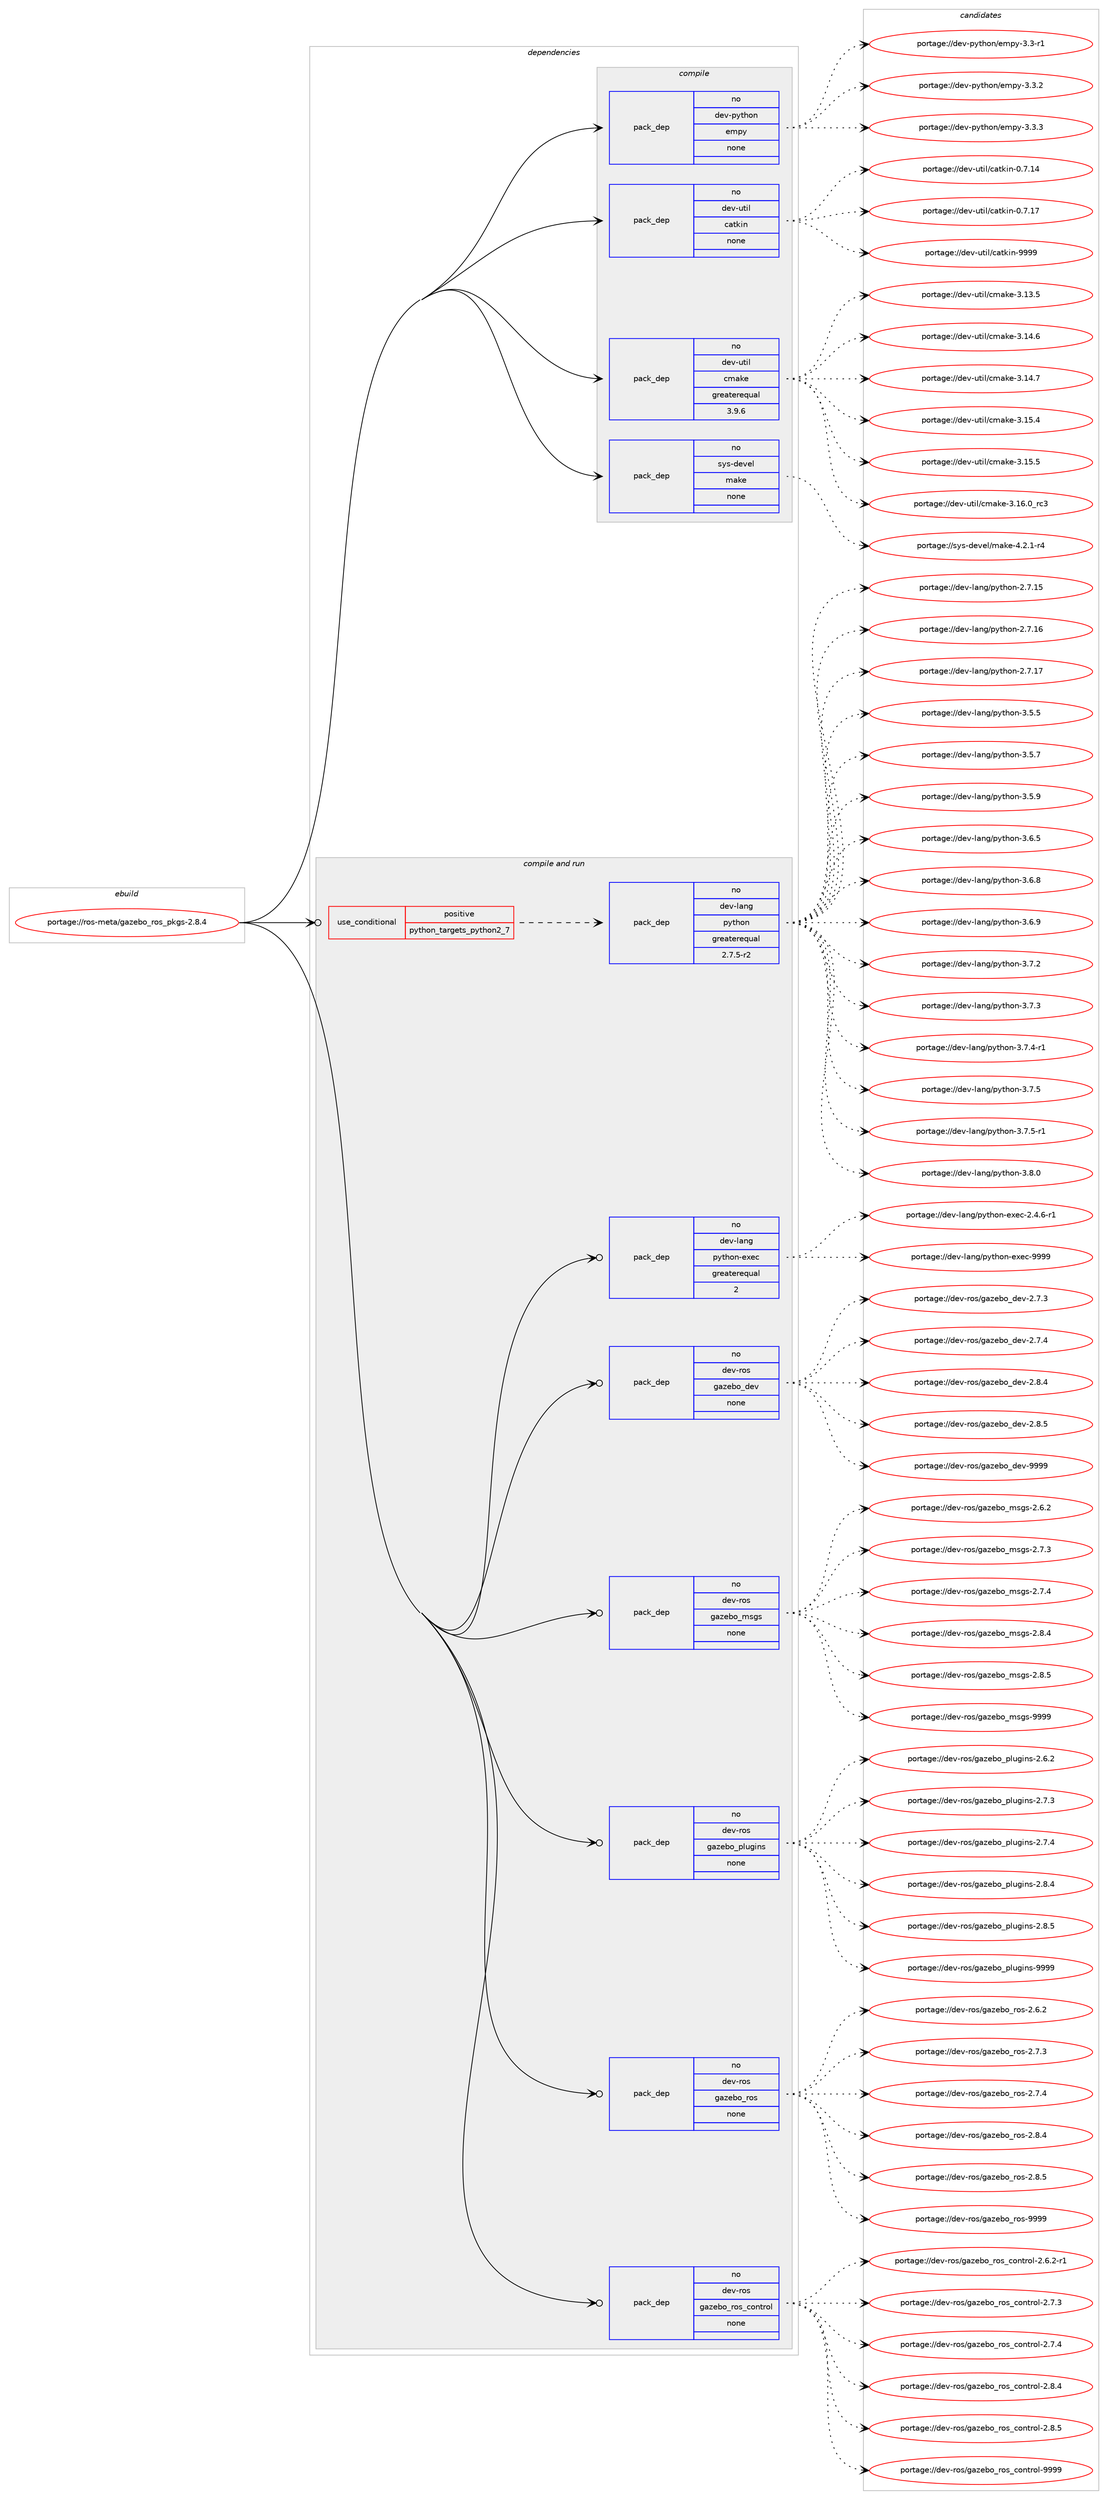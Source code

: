 digraph prolog {

# *************
# Graph options
# *************

newrank=true;
concentrate=true;
compound=true;
graph [rankdir=LR,fontname=Helvetica,fontsize=10,ranksep=1.5];#, ranksep=2.5, nodesep=0.2];
edge  [arrowhead=vee];
node  [fontname=Helvetica,fontsize=10];

# **********
# The ebuild
# **********

subgraph cluster_leftcol {
color=gray;
rank=same;
label=<<i>ebuild</i>>;
id [label="portage://ros-meta/gazebo_ros_pkgs-2.8.4", color=red, width=4, href="../ros-meta/gazebo_ros_pkgs-2.8.4.svg"];
}

# ****************
# The dependencies
# ****************

subgraph cluster_midcol {
color=gray;
label=<<i>dependencies</i>>;
subgraph cluster_compile {
fillcolor="#eeeeee";
style=filled;
label=<<i>compile</i>>;
subgraph pack278288 {
dependency379511 [label=<<TABLE BORDER="0" CELLBORDER="1" CELLSPACING="0" CELLPADDING="4" WIDTH="220"><TR><TD ROWSPAN="6" CELLPADDING="30">pack_dep</TD></TR><TR><TD WIDTH="110">no</TD></TR><TR><TD>dev-python</TD></TR><TR><TD>empy</TD></TR><TR><TD>none</TD></TR><TR><TD></TD></TR></TABLE>>, shape=none, color=blue];
}
id:e -> dependency379511:w [weight=20,style="solid",arrowhead="vee"];
subgraph pack278289 {
dependency379512 [label=<<TABLE BORDER="0" CELLBORDER="1" CELLSPACING="0" CELLPADDING="4" WIDTH="220"><TR><TD ROWSPAN="6" CELLPADDING="30">pack_dep</TD></TR><TR><TD WIDTH="110">no</TD></TR><TR><TD>dev-util</TD></TR><TR><TD>catkin</TD></TR><TR><TD>none</TD></TR><TR><TD></TD></TR></TABLE>>, shape=none, color=blue];
}
id:e -> dependency379512:w [weight=20,style="solid",arrowhead="vee"];
subgraph pack278290 {
dependency379513 [label=<<TABLE BORDER="0" CELLBORDER="1" CELLSPACING="0" CELLPADDING="4" WIDTH="220"><TR><TD ROWSPAN="6" CELLPADDING="30">pack_dep</TD></TR><TR><TD WIDTH="110">no</TD></TR><TR><TD>dev-util</TD></TR><TR><TD>cmake</TD></TR><TR><TD>greaterequal</TD></TR><TR><TD>3.9.6</TD></TR></TABLE>>, shape=none, color=blue];
}
id:e -> dependency379513:w [weight=20,style="solid",arrowhead="vee"];
subgraph pack278291 {
dependency379514 [label=<<TABLE BORDER="0" CELLBORDER="1" CELLSPACING="0" CELLPADDING="4" WIDTH="220"><TR><TD ROWSPAN="6" CELLPADDING="30">pack_dep</TD></TR><TR><TD WIDTH="110">no</TD></TR><TR><TD>sys-devel</TD></TR><TR><TD>make</TD></TR><TR><TD>none</TD></TR><TR><TD></TD></TR></TABLE>>, shape=none, color=blue];
}
id:e -> dependency379514:w [weight=20,style="solid",arrowhead="vee"];
}
subgraph cluster_compileandrun {
fillcolor="#eeeeee";
style=filled;
label=<<i>compile and run</i>>;
subgraph cond94805 {
dependency379515 [label=<<TABLE BORDER="0" CELLBORDER="1" CELLSPACING="0" CELLPADDING="4"><TR><TD ROWSPAN="3" CELLPADDING="10">use_conditional</TD></TR><TR><TD>positive</TD></TR><TR><TD>python_targets_python2_7</TD></TR></TABLE>>, shape=none, color=red];
subgraph pack278292 {
dependency379516 [label=<<TABLE BORDER="0" CELLBORDER="1" CELLSPACING="0" CELLPADDING="4" WIDTH="220"><TR><TD ROWSPAN="6" CELLPADDING="30">pack_dep</TD></TR><TR><TD WIDTH="110">no</TD></TR><TR><TD>dev-lang</TD></TR><TR><TD>python</TD></TR><TR><TD>greaterequal</TD></TR><TR><TD>2.7.5-r2</TD></TR></TABLE>>, shape=none, color=blue];
}
dependency379515:e -> dependency379516:w [weight=20,style="dashed",arrowhead="vee"];
}
id:e -> dependency379515:w [weight=20,style="solid",arrowhead="odotvee"];
subgraph pack278293 {
dependency379517 [label=<<TABLE BORDER="0" CELLBORDER="1" CELLSPACING="0" CELLPADDING="4" WIDTH="220"><TR><TD ROWSPAN="6" CELLPADDING="30">pack_dep</TD></TR><TR><TD WIDTH="110">no</TD></TR><TR><TD>dev-lang</TD></TR><TR><TD>python-exec</TD></TR><TR><TD>greaterequal</TD></TR><TR><TD>2</TD></TR></TABLE>>, shape=none, color=blue];
}
id:e -> dependency379517:w [weight=20,style="solid",arrowhead="odotvee"];
subgraph pack278294 {
dependency379518 [label=<<TABLE BORDER="0" CELLBORDER="1" CELLSPACING="0" CELLPADDING="4" WIDTH="220"><TR><TD ROWSPAN="6" CELLPADDING="30">pack_dep</TD></TR><TR><TD WIDTH="110">no</TD></TR><TR><TD>dev-ros</TD></TR><TR><TD>gazebo_dev</TD></TR><TR><TD>none</TD></TR><TR><TD></TD></TR></TABLE>>, shape=none, color=blue];
}
id:e -> dependency379518:w [weight=20,style="solid",arrowhead="odotvee"];
subgraph pack278295 {
dependency379519 [label=<<TABLE BORDER="0" CELLBORDER="1" CELLSPACING="0" CELLPADDING="4" WIDTH="220"><TR><TD ROWSPAN="6" CELLPADDING="30">pack_dep</TD></TR><TR><TD WIDTH="110">no</TD></TR><TR><TD>dev-ros</TD></TR><TR><TD>gazebo_msgs</TD></TR><TR><TD>none</TD></TR><TR><TD></TD></TR></TABLE>>, shape=none, color=blue];
}
id:e -> dependency379519:w [weight=20,style="solid",arrowhead="odotvee"];
subgraph pack278296 {
dependency379520 [label=<<TABLE BORDER="0" CELLBORDER="1" CELLSPACING="0" CELLPADDING="4" WIDTH="220"><TR><TD ROWSPAN="6" CELLPADDING="30">pack_dep</TD></TR><TR><TD WIDTH="110">no</TD></TR><TR><TD>dev-ros</TD></TR><TR><TD>gazebo_plugins</TD></TR><TR><TD>none</TD></TR><TR><TD></TD></TR></TABLE>>, shape=none, color=blue];
}
id:e -> dependency379520:w [weight=20,style="solid",arrowhead="odotvee"];
subgraph pack278297 {
dependency379521 [label=<<TABLE BORDER="0" CELLBORDER="1" CELLSPACING="0" CELLPADDING="4" WIDTH="220"><TR><TD ROWSPAN="6" CELLPADDING="30">pack_dep</TD></TR><TR><TD WIDTH="110">no</TD></TR><TR><TD>dev-ros</TD></TR><TR><TD>gazebo_ros</TD></TR><TR><TD>none</TD></TR><TR><TD></TD></TR></TABLE>>, shape=none, color=blue];
}
id:e -> dependency379521:w [weight=20,style="solid",arrowhead="odotvee"];
subgraph pack278298 {
dependency379522 [label=<<TABLE BORDER="0" CELLBORDER="1" CELLSPACING="0" CELLPADDING="4" WIDTH="220"><TR><TD ROWSPAN="6" CELLPADDING="30">pack_dep</TD></TR><TR><TD WIDTH="110">no</TD></TR><TR><TD>dev-ros</TD></TR><TR><TD>gazebo_ros_control</TD></TR><TR><TD>none</TD></TR><TR><TD></TD></TR></TABLE>>, shape=none, color=blue];
}
id:e -> dependency379522:w [weight=20,style="solid",arrowhead="odotvee"];
}
subgraph cluster_run {
fillcolor="#eeeeee";
style=filled;
label=<<i>run</i>>;
}
}

# **************
# The candidates
# **************

subgraph cluster_choices {
rank=same;
color=gray;
label=<<i>candidates</i>>;

subgraph choice278288 {
color=black;
nodesep=1;
choiceportage1001011184511212111610411111047101109112121455146514511449 [label="portage://dev-python/empy-3.3-r1", color=red, width=4,href="../dev-python/empy-3.3-r1.svg"];
choiceportage1001011184511212111610411111047101109112121455146514650 [label="portage://dev-python/empy-3.3.2", color=red, width=4,href="../dev-python/empy-3.3.2.svg"];
choiceportage1001011184511212111610411111047101109112121455146514651 [label="portage://dev-python/empy-3.3.3", color=red, width=4,href="../dev-python/empy-3.3.3.svg"];
dependency379511:e -> choiceportage1001011184511212111610411111047101109112121455146514511449:w [style=dotted,weight="100"];
dependency379511:e -> choiceportage1001011184511212111610411111047101109112121455146514650:w [style=dotted,weight="100"];
dependency379511:e -> choiceportage1001011184511212111610411111047101109112121455146514651:w [style=dotted,weight="100"];
}
subgraph choice278289 {
color=black;
nodesep=1;
choiceportage1001011184511711610510847999711610710511045484655464952 [label="portage://dev-util/catkin-0.7.14", color=red, width=4,href="../dev-util/catkin-0.7.14.svg"];
choiceportage1001011184511711610510847999711610710511045484655464955 [label="portage://dev-util/catkin-0.7.17", color=red, width=4,href="../dev-util/catkin-0.7.17.svg"];
choiceportage100101118451171161051084799971161071051104557575757 [label="portage://dev-util/catkin-9999", color=red, width=4,href="../dev-util/catkin-9999.svg"];
dependency379512:e -> choiceportage1001011184511711610510847999711610710511045484655464952:w [style=dotted,weight="100"];
dependency379512:e -> choiceportage1001011184511711610510847999711610710511045484655464955:w [style=dotted,weight="100"];
dependency379512:e -> choiceportage100101118451171161051084799971161071051104557575757:w [style=dotted,weight="100"];
}
subgraph choice278290 {
color=black;
nodesep=1;
choiceportage1001011184511711610510847991099710710145514649514653 [label="portage://dev-util/cmake-3.13.5", color=red, width=4,href="../dev-util/cmake-3.13.5.svg"];
choiceportage1001011184511711610510847991099710710145514649524654 [label="portage://dev-util/cmake-3.14.6", color=red, width=4,href="../dev-util/cmake-3.14.6.svg"];
choiceportage1001011184511711610510847991099710710145514649524655 [label="portage://dev-util/cmake-3.14.7", color=red, width=4,href="../dev-util/cmake-3.14.7.svg"];
choiceportage1001011184511711610510847991099710710145514649534652 [label="portage://dev-util/cmake-3.15.4", color=red, width=4,href="../dev-util/cmake-3.15.4.svg"];
choiceportage1001011184511711610510847991099710710145514649534653 [label="portage://dev-util/cmake-3.15.5", color=red, width=4,href="../dev-util/cmake-3.15.5.svg"];
choiceportage1001011184511711610510847991099710710145514649544648951149951 [label="portage://dev-util/cmake-3.16.0_rc3", color=red, width=4,href="../dev-util/cmake-3.16.0_rc3.svg"];
dependency379513:e -> choiceportage1001011184511711610510847991099710710145514649514653:w [style=dotted,weight="100"];
dependency379513:e -> choiceportage1001011184511711610510847991099710710145514649524654:w [style=dotted,weight="100"];
dependency379513:e -> choiceportage1001011184511711610510847991099710710145514649524655:w [style=dotted,weight="100"];
dependency379513:e -> choiceportage1001011184511711610510847991099710710145514649534652:w [style=dotted,weight="100"];
dependency379513:e -> choiceportage1001011184511711610510847991099710710145514649534653:w [style=dotted,weight="100"];
dependency379513:e -> choiceportage1001011184511711610510847991099710710145514649544648951149951:w [style=dotted,weight="100"];
}
subgraph choice278291 {
color=black;
nodesep=1;
choiceportage1151211154510010111810110847109971071014552465046494511452 [label="portage://sys-devel/make-4.2.1-r4", color=red, width=4,href="../sys-devel/make-4.2.1-r4.svg"];
dependency379514:e -> choiceportage1151211154510010111810110847109971071014552465046494511452:w [style=dotted,weight="100"];
}
subgraph choice278292 {
color=black;
nodesep=1;
choiceportage10010111845108971101034711212111610411111045504655464953 [label="portage://dev-lang/python-2.7.15", color=red, width=4,href="../dev-lang/python-2.7.15.svg"];
choiceportage10010111845108971101034711212111610411111045504655464954 [label="portage://dev-lang/python-2.7.16", color=red, width=4,href="../dev-lang/python-2.7.16.svg"];
choiceportage10010111845108971101034711212111610411111045504655464955 [label="portage://dev-lang/python-2.7.17", color=red, width=4,href="../dev-lang/python-2.7.17.svg"];
choiceportage100101118451089711010347112121116104111110455146534653 [label="portage://dev-lang/python-3.5.5", color=red, width=4,href="../dev-lang/python-3.5.5.svg"];
choiceportage100101118451089711010347112121116104111110455146534655 [label="portage://dev-lang/python-3.5.7", color=red, width=4,href="../dev-lang/python-3.5.7.svg"];
choiceportage100101118451089711010347112121116104111110455146534657 [label="portage://dev-lang/python-3.5.9", color=red, width=4,href="../dev-lang/python-3.5.9.svg"];
choiceportage100101118451089711010347112121116104111110455146544653 [label="portage://dev-lang/python-3.6.5", color=red, width=4,href="../dev-lang/python-3.6.5.svg"];
choiceportage100101118451089711010347112121116104111110455146544656 [label="portage://dev-lang/python-3.6.8", color=red, width=4,href="../dev-lang/python-3.6.8.svg"];
choiceportage100101118451089711010347112121116104111110455146544657 [label="portage://dev-lang/python-3.6.9", color=red, width=4,href="../dev-lang/python-3.6.9.svg"];
choiceportage100101118451089711010347112121116104111110455146554650 [label="portage://dev-lang/python-3.7.2", color=red, width=4,href="../dev-lang/python-3.7.2.svg"];
choiceportage100101118451089711010347112121116104111110455146554651 [label="portage://dev-lang/python-3.7.3", color=red, width=4,href="../dev-lang/python-3.7.3.svg"];
choiceportage1001011184510897110103471121211161041111104551465546524511449 [label="portage://dev-lang/python-3.7.4-r1", color=red, width=4,href="../dev-lang/python-3.7.4-r1.svg"];
choiceportage100101118451089711010347112121116104111110455146554653 [label="portage://dev-lang/python-3.7.5", color=red, width=4,href="../dev-lang/python-3.7.5.svg"];
choiceportage1001011184510897110103471121211161041111104551465546534511449 [label="portage://dev-lang/python-3.7.5-r1", color=red, width=4,href="../dev-lang/python-3.7.5-r1.svg"];
choiceportage100101118451089711010347112121116104111110455146564648 [label="portage://dev-lang/python-3.8.0", color=red, width=4,href="../dev-lang/python-3.8.0.svg"];
dependency379516:e -> choiceportage10010111845108971101034711212111610411111045504655464953:w [style=dotted,weight="100"];
dependency379516:e -> choiceportage10010111845108971101034711212111610411111045504655464954:w [style=dotted,weight="100"];
dependency379516:e -> choiceportage10010111845108971101034711212111610411111045504655464955:w [style=dotted,weight="100"];
dependency379516:e -> choiceportage100101118451089711010347112121116104111110455146534653:w [style=dotted,weight="100"];
dependency379516:e -> choiceportage100101118451089711010347112121116104111110455146534655:w [style=dotted,weight="100"];
dependency379516:e -> choiceportage100101118451089711010347112121116104111110455146534657:w [style=dotted,weight="100"];
dependency379516:e -> choiceportage100101118451089711010347112121116104111110455146544653:w [style=dotted,weight="100"];
dependency379516:e -> choiceportage100101118451089711010347112121116104111110455146544656:w [style=dotted,weight="100"];
dependency379516:e -> choiceportage100101118451089711010347112121116104111110455146544657:w [style=dotted,weight="100"];
dependency379516:e -> choiceportage100101118451089711010347112121116104111110455146554650:w [style=dotted,weight="100"];
dependency379516:e -> choiceportage100101118451089711010347112121116104111110455146554651:w [style=dotted,weight="100"];
dependency379516:e -> choiceportage1001011184510897110103471121211161041111104551465546524511449:w [style=dotted,weight="100"];
dependency379516:e -> choiceportage100101118451089711010347112121116104111110455146554653:w [style=dotted,weight="100"];
dependency379516:e -> choiceportage1001011184510897110103471121211161041111104551465546534511449:w [style=dotted,weight="100"];
dependency379516:e -> choiceportage100101118451089711010347112121116104111110455146564648:w [style=dotted,weight="100"];
}
subgraph choice278293 {
color=black;
nodesep=1;
choiceportage10010111845108971101034711212111610411111045101120101994550465246544511449 [label="portage://dev-lang/python-exec-2.4.6-r1", color=red, width=4,href="../dev-lang/python-exec-2.4.6-r1.svg"];
choiceportage10010111845108971101034711212111610411111045101120101994557575757 [label="portage://dev-lang/python-exec-9999", color=red, width=4,href="../dev-lang/python-exec-9999.svg"];
dependency379517:e -> choiceportage10010111845108971101034711212111610411111045101120101994550465246544511449:w [style=dotted,weight="100"];
dependency379517:e -> choiceportage10010111845108971101034711212111610411111045101120101994557575757:w [style=dotted,weight="100"];
}
subgraph choice278294 {
color=black;
nodesep=1;
choiceportage1001011184511411111547103971221019811195100101118455046554651 [label="portage://dev-ros/gazebo_dev-2.7.3", color=red, width=4,href="../dev-ros/gazebo_dev-2.7.3.svg"];
choiceportage1001011184511411111547103971221019811195100101118455046554652 [label="portage://dev-ros/gazebo_dev-2.7.4", color=red, width=4,href="../dev-ros/gazebo_dev-2.7.4.svg"];
choiceportage1001011184511411111547103971221019811195100101118455046564652 [label="portage://dev-ros/gazebo_dev-2.8.4", color=red, width=4,href="../dev-ros/gazebo_dev-2.8.4.svg"];
choiceportage1001011184511411111547103971221019811195100101118455046564653 [label="portage://dev-ros/gazebo_dev-2.8.5", color=red, width=4,href="../dev-ros/gazebo_dev-2.8.5.svg"];
choiceportage10010111845114111115471039712210198111951001011184557575757 [label="portage://dev-ros/gazebo_dev-9999", color=red, width=4,href="../dev-ros/gazebo_dev-9999.svg"];
dependency379518:e -> choiceportage1001011184511411111547103971221019811195100101118455046554651:w [style=dotted,weight="100"];
dependency379518:e -> choiceportage1001011184511411111547103971221019811195100101118455046554652:w [style=dotted,weight="100"];
dependency379518:e -> choiceportage1001011184511411111547103971221019811195100101118455046564652:w [style=dotted,weight="100"];
dependency379518:e -> choiceportage1001011184511411111547103971221019811195100101118455046564653:w [style=dotted,weight="100"];
dependency379518:e -> choiceportage10010111845114111115471039712210198111951001011184557575757:w [style=dotted,weight="100"];
}
subgraph choice278295 {
color=black;
nodesep=1;
choiceportage1001011184511411111547103971221019811195109115103115455046544650 [label="portage://dev-ros/gazebo_msgs-2.6.2", color=red, width=4,href="../dev-ros/gazebo_msgs-2.6.2.svg"];
choiceportage1001011184511411111547103971221019811195109115103115455046554651 [label="portage://dev-ros/gazebo_msgs-2.7.3", color=red, width=4,href="../dev-ros/gazebo_msgs-2.7.3.svg"];
choiceportage1001011184511411111547103971221019811195109115103115455046554652 [label="portage://dev-ros/gazebo_msgs-2.7.4", color=red, width=4,href="../dev-ros/gazebo_msgs-2.7.4.svg"];
choiceportage1001011184511411111547103971221019811195109115103115455046564652 [label="portage://dev-ros/gazebo_msgs-2.8.4", color=red, width=4,href="../dev-ros/gazebo_msgs-2.8.4.svg"];
choiceportage1001011184511411111547103971221019811195109115103115455046564653 [label="portage://dev-ros/gazebo_msgs-2.8.5", color=red, width=4,href="../dev-ros/gazebo_msgs-2.8.5.svg"];
choiceportage10010111845114111115471039712210198111951091151031154557575757 [label="portage://dev-ros/gazebo_msgs-9999", color=red, width=4,href="../dev-ros/gazebo_msgs-9999.svg"];
dependency379519:e -> choiceportage1001011184511411111547103971221019811195109115103115455046544650:w [style=dotted,weight="100"];
dependency379519:e -> choiceportage1001011184511411111547103971221019811195109115103115455046554651:w [style=dotted,weight="100"];
dependency379519:e -> choiceportage1001011184511411111547103971221019811195109115103115455046554652:w [style=dotted,weight="100"];
dependency379519:e -> choiceportage1001011184511411111547103971221019811195109115103115455046564652:w [style=dotted,weight="100"];
dependency379519:e -> choiceportage1001011184511411111547103971221019811195109115103115455046564653:w [style=dotted,weight="100"];
dependency379519:e -> choiceportage10010111845114111115471039712210198111951091151031154557575757:w [style=dotted,weight="100"];
}
subgraph choice278296 {
color=black;
nodesep=1;
choiceportage1001011184511411111547103971221019811195112108117103105110115455046544650 [label="portage://dev-ros/gazebo_plugins-2.6.2", color=red, width=4,href="../dev-ros/gazebo_plugins-2.6.2.svg"];
choiceportage1001011184511411111547103971221019811195112108117103105110115455046554651 [label="portage://dev-ros/gazebo_plugins-2.7.3", color=red, width=4,href="../dev-ros/gazebo_plugins-2.7.3.svg"];
choiceportage1001011184511411111547103971221019811195112108117103105110115455046554652 [label="portage://dev-ros/gazebo_plugins-2.7.4", color=red, width=4,href="../dev-ros/gazebo_plugins-2.7.4.svg"];
choiceportage1001011184511411111547103971221019811195112108117103105110115455046564652 [label="portage://dev-ros/gazebo_plugins-2.8.4", color=red, width=4,href="../dev-ros/gazebo_plugins-2.8.4.svg"];
choiceportage1001011184511411111547103971221019811195112108117103105110115455046564653 [label="portage://dev-ros/gazebo_plugins-2.8.5", color=red, width=4,href="../dev-ros/gazebo_plugins-2.8.5.svg"];
choiceportage10010111845114111115471039712210198111951121081171031051101154557575757 [label="portage://dev-ros/gazebo_plugins-9999", color=red, width=4,href="../dev-ros/gazebo_plugins-9999.svg"];
dependency379520:e -> choiceportage1001011184511411111547103971221019811195112108117103105110115455046544650:w [style=dotted,weight="100"];
dependency379520:e -> choiceportage1001011184511411111547103971221019811195112108117103105110115455046554651:w [style=dotted,weight="100"];
dependency379520:e -> choiceportage1001011184511411111547103971221019811195112108117103105110115455046554652:w [style=dotted,weight="100"];
dependency379520:e -> choiceportage1001011184511411111547103971221019811195112108117103105110115455046564652:w [style=dotted,weight="100"];
dependency379520:e -> choiceportage1001011184511411111547103971221019811195112108117103105110115455046564653:w [style=dotted,weight="100"];
dependency379520:e -> choiceportage10010111845114111115471039712210198111951121081171031051101154557575757:w [style=dotted,weight="100"];
}
subgraph choice278297 {
color=black;
nodesep=1;
choiceportage1001011184511411111547103971221019811195114111115455046544650 [label="portage://dev-ros/gazebo_ros-2.6.2", color=red, width=4,href="../dev-ros/gazebo_ros-2.6.2.svg"];
choiceportage1001011184511411111547103971221019811195114111115455046554651 [label="portage://dev-ros/gazebo_ros-2.7.3", color=red, width=4,href="../dev-ros/gazebo_ros-2.7.3.svg"];
choiceportage1001011184511411111547103971221019811195114111115455046554652 [label="portage://dev-ros/gazebo_ros-2.7.4", color=red, width=4,href="../dev-ros/gazebo_ros-2.7.4.svg"];
choiceportage1001011184511411111547103971221019811195114111115455046564652 [label="portage://dev-ros/gazebo_ros-2.8.4", color=red, width=4,href="../dev-ros/gazebo_ros-2.8.4.svg"];
choiceportage1001011184511411111547103971221019811195114111115455046564653 [label="portage://dev-ros/gazebo_ros-2.8.5", color=red, width=4,href="../dev-ros/gazebo_ros-2.8.5.svg"];
choiceportage10010111845114111115471039712210198111951141111154557575757 [label="portage://dev-ros/gazebo_ros-9999", color=red, width=4,href="../dev-ros/gazebo_ros-9999.svg"];
dependency379521:e -> choiceportage1001011184511411111547103971221019811195114111115455046544650:w [style=dotted,weight="100"];
dependency379521:e -> choiceportage1001011184511411111547103971221019811195114111115455046554651:w [style=dotted,weight="100"];
dependency379521:e -> choiceportage1001011184511411111547103971221019811195114111115455046554652:w [style=dotted,weight="100"];
dependency379521:e -> choiceportage1001011184511411111547103971221019811195114111115455046564652:w [style=dotted,weight="100"];
dependency379521:e -> choiceportage1001011184511411111547103971221019811195114111115455046564653:w [style=dotted,weight="100"];
dependency379521:e -> choiceportage10010111845114111115471039712210198111951141111154557575757:w [style=dotted,weight="100"];
}
subgraph choice278298 {
color=black;
nodesep=1;
choiceportage100101118451141111154710397122101981119511411111595991111101161141111084550465446504511449 [label="portage://dev-ros/gazebo_ros_control-2.6.2-r1", color=red, width=4,href="../dev-ros/gazebo_ros_control-2.6.2-r1.svg"];
choiceportage10010111845114111115471039712210198111951141111159599111110116114111108455046554651 [label="portage://dev-ros/gazebo_ros_control-2.7.3", color=red, width=4,href="../dev-ros/gazebo_ros_control-2.7.3.svg"];
choiceportage10010111845114111115471039712210198111951141111159599111110116114111108455046554652 [label="portage://dev-ros/gazebo_ros_control-2.7.4", color=red, width=4,href="../dev-ros/gazebo_ros_control-2.7.4.svg"];
choiceportage10010111845114111115471039712210198111951141111159599111110116114111108455046564652 [label="portage://dev-ros/gazebo_ros_control-2.8.4", color=red, width=4,href="../dev-ros/gazebo_ros_control-2.8.4.svg"];
choiceportage10010111845114111115471039712210198111951141111159599111110116114111108455046564653 [label="portage://dev-ros/gazebo_ros_control-2.8.5", color=red, width=4,href="../dev-ros/gazebo_ros_control-2.8.5.svg"];
choiceportage100101118451141111154710397122101981119511411111595991111101161141111084557575757 [label="portage://dev-ros/gazebo_ros_control-9999", color=red, width=4,href="../dev-ros/gazebo_ros_control-9999.svg"];
dependency379522:e -> choiceportage100101118451141111154710397122101981119511411111595991111101161141111084550465446504511449:w [style=dotted,weight="100"];
dependency379522:e -> choiceportage10010111845114111115471039712210198111951141111159599111110116114111108455046554651:w [style=dotted,weight="100"];
dependency379522:e -> choiceportage10010111845114111115471039712210198111951141111159599111110116114111108455046554652:w [style=dotted,weight="100"];
dependency379522:e -> choiceportage10010111845114111115471039712210198111951141111159599111110116114111108455046564652:w [style=dotted,weight="100"];
dependency379522:e -> choiceportage10010111845114111115471039712210198111951141111159599111110116114111108455046564653:w [style=dotted,weight="100"];
dependency379522:e -> choiceportage100101118451141111154710397122101981119511411111595991111101161141111084557575757:w [style=dotted,weight="100"];
}
}

}

